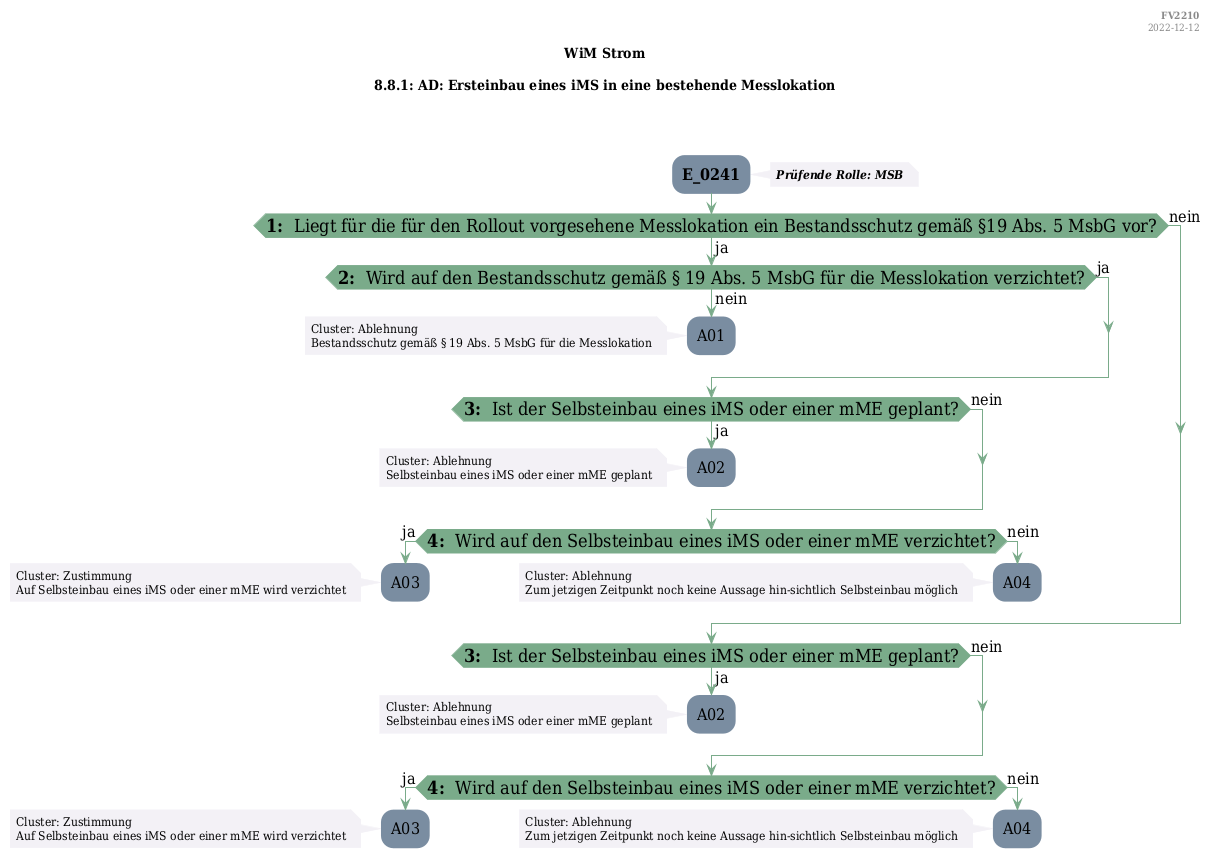 @startuml
skinparam Shadowing false
skinparam NoteBorderColor #f3f1f6
skinparam NoteBackgroundColor #f3f1f6
skinparam NoteFontSize 12
skinparam ActivityBorderColor none
skinparam ActivityBackgroundColor #7a8da1
skinparam ActivityFontSize 16
skinparam ArrowColor #7aab8a
skinparam ArrowFontSize 16
skinparam ActivityDiamondBackgroundColor #7aab8a
skinparam ActivityDiamondBorderColor #7aab8a
skinparam ActivityDiamondFontSize 18
skinparam defaultFontName DejaVu Serif Condensed
skinparam ActivityEndColor #669580

header
<b>FV2210
2022-12-12
endheader

title
WiM Strom

8.8.1: AD: Ersteinbau eines iMS in eine bestehende Messlokation



end title
:<b>E_0241</b>;
note right
<b><i>Prüfende Rolle: MSB
end note

if (<b>1: </b> Liegt für die für den Rollout vorgesehene Messlokation ein Bestandsschutz gemäß §19 Abs. 5 MsbG vor?) then (ja)
    if (<b>2: </b> Wird auf den Bestandsschutz gemäß § 19 Abs. 5 MsbG für die Messlokation verzichtet?) then (ja)
    else (nein)
        :A01;
        note left
            Cluster: Ablehnung
            Bestandsschutz gemäß § 19 Abs. 5 MsbG für die Messlokation
        endnote
        kill;
    endif
    if (<b>3: </b> Ist der Selbsteinbau eines iMS oder einer mME geplant?) then (ja)
        :A02;
        note left
            Cluster: Ablehnung
            Selbsteinbau eines iMS oder einer mME geplant
        endnote
        kill;
    else (nein)
    endif
    if (<b>4: </b> Wird auf den Selbsteinbau eines iMS oder einer mME verzichtet?) then (ja)
        :A03;
        note left
            Cluster: Zustimmung
            Auf Selbsteinbau eines iMS oder einer mME wird verzichtet
        endnote
        kill;
    else (nein)
        :A04;
        note left
            Cluster: Ablehnung
            Zum jetzigen Zeitpunkt noch keine Aussage hin-sichtlich Selbsteinbau möglich
        endnote
        kill;
    endif
else (nein)
endif
if (<b>3: </b> Ist der Selbsteinbau eines iMS oder einer mME geplant?) then (ja)
    :A02;
    note left
        Cluster: Ablehnung
        Selbsteinbau eines iMS oder einer mME geplant
    endnote
    kill;
else (nein)
endif
if (<b>4: </b> Wird auf den Selbsteinbau eines iMS oder einer mME verzichtet?) then (ja)
    :A03;
    note left
        Cluster: Zustimmung
        Auf Selbsteinbau eines iMS oder einer mME wird verzichtet
    endnote
    kill;
else (nein)
    :A04;
    note left
        Cluster: Ablehnung
        Zum jetzigen Zeitpunkt noch keine Aussage hin-sichtlich Selbsteinbau möglich
    endnote
    kill;
endif

@enduml
